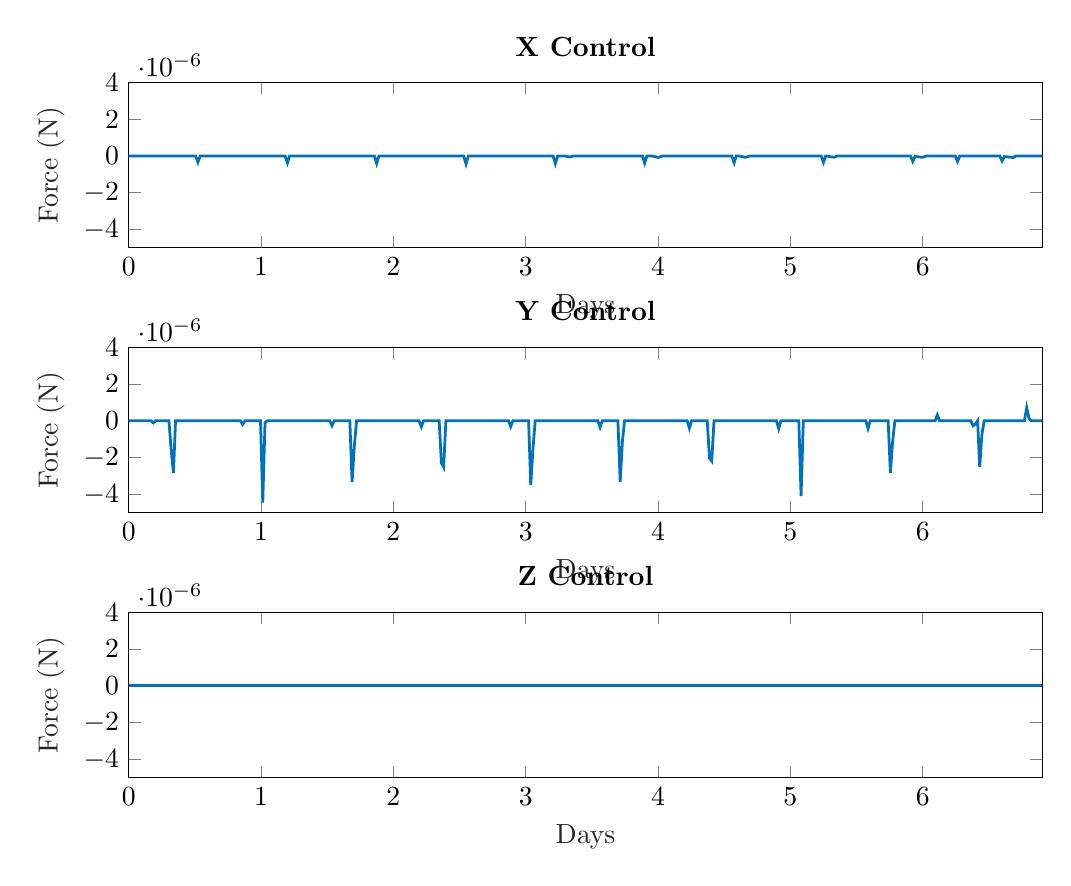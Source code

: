 % This file was created by matlab2tikz.
%
%The latest updates can be retrieved from
%  http://www.mathworks.com/matlabcentral/fileexchange/22022-matlab2tikz-matlab2tikz
%where you can also make suggestions and rate matlab2tikz.
%
\definecolor{mycolor1}{rgb}{0.0,0.447,0.741}%
%
\begin{tikzpicture}

\begin{axis}[%
width=4.568in,
height=0.827in,
at={(0.766in,3.215in)},
scale only axis,
xmin=0,
xmax=6.904,
xlabel style={font=\color{white!15!black}},
xlabel={Days},
ymin=-5e-06,
ymax=4e-06,
ylabel style={font=\color{white!15!black}},
ylabel={Force (N)},
axis background/.style={fill=white},
title style={font=\bfseries},
title={X Control}
]
\addplot [color=mycolor1, line width=1.0pt, forget plot]
  table[row sep=crcr]{%
0	3.011e-16\\
0.017	4.815e-16\\
0.034	6.421e-16\\
0.051	7.751e-16\\
0.068	8.718e-16\\
0.084	9.27e-16\\
0.101	9.429e-16\\
0.118	9.295e-16\\
0.135	9.027e-16\\
0.152	8.79e-16\\
0.169	8.713e-16\\
0.186	-5.68e-16\\
0.203	-7.595e-17\\
0.219	-4.538e-17\\
0.236	-2.834e-17\\
0.253	-1.627e-17\\
0.27	-7.375e-18\\
0.287	-9.373e-19\\
0.304	3.286e-18\\
0.321	5.773e-18\\
0.338	6.544e-18\\
0.354	6.005e-18\\
0.371	4.19e-18\\
0.388	1.724e-18\\
0.405	-1.495e-18\\
0.422	-4.976e-18\\
0.439	-8.668e-18\\
0.456	-1.23e-17\\
0.473	-1.578e-17\\
0.49	-1.875e-17\\
0.506	-2.097e-17\\
0.523	-3.403e-07\\
0.54	-1.466e-14\\
0.557	-6.61e-15\\
0.574	-3.984e-15\\
0.591	-2.572e-15\\
0.608	-1.628e-15\\
0.625	-9.091e-16\\
0.641	-3.121e-16\\
0.658	2.147e-16\\
0.675	6.955e-16\\
0.692	1.137e-15\\
0.709	1.529e-15\\
0.726	1.854e-15\\
0.743	2.091e-15\\
0.76	2.225e-15\\
0.777	2.263e-15\\
0.793	2.231e-15\\
0.81	2.166e-15\\
0.827	2.109e-15\\
0.844	2.091e-15\\
0.861	-1.48e-14\\
0.878	-7.942e-16\\
0.895	-4.119e-16\\
0.912	-2.473e-16\\
0.928	-1.426e-16\\
0.945	-6.886e-17\\
0.962	-1.561e-17\\
0.979	2.144e-17\\
0.996	4.42e-17\\
1.013	5.398e-17\\
1.03	5.26e-17\\
1.047	4.191e-17\\
1.063	2.409e-17\\
1.08	1.014e-18\\
1.097	-2.559e-17\\
1.114	-5.387e-17\\
1.131	-8.277e-17\\
1.148	-1.105e-16\\
1.165	-1.354e-16\\
1.182	-1.554e-16\\
1.199	-3.764e-07\\
1.215	-1.436e-14\\
1.232	-6.432e-15\\
1.249	-3.89e-15\\
1.266	-2.522e-15\\
1.283	-1.602e-15\\
1.3	-9.01e-16\\
1.317	-3.179e-16\\
1.334	1.964e-16\\
1.35	6.656e-16\\
1.367	1.096e-15\\
1.384	1.479e-15\\
1.401	1.795e-15\\
1.418	2.025e-15\\
1.435	2.155e-15\\
1.452	2.192e-15\\
1.469	2.159e-15\\
1.485	2.096e-15\\
1.502	2.04e-15\\
1.519	2.022e-15\\
1.536	-4.731e-15\\
1.553	-5.778e-16\\
1.57	-2.973e-16\\
1.587	-1.74e-16\\
1.604	-9.592e-17\\
1.621	-4.075e-17\\
1.637	-1.01e-18\\
1.654	2.631e-17\\
1.671	4.252e-17\\
1.688	4.878e-17\\
1.705	4.637e-17\\
1.722	3.688e-17\\
1.739	2.191e-17\\
1.756	3.049e-18\\
1.772	-1.836e-17\\
1.789	-4.113e-17\\
1.806	-6.412e-17\\
1.823	-8.608e-17\\
1.84	-1.057e-16\\
1.857	-1.215e-16\\
1.874	-4.077e-07\\
1.891	-6.46e-15\\
1.907	-2.904e-15\\
1.924	-1.744e-15\\
1.941	-1.122e-15\\
1.958	-7.063e-16\\
1.975	-3.907e-16\\
1.992	-1.293e-16\\
2.009	1.01e-16\\
2.026	3.109e-16\\
2.043	5.034e-16\\
2.059	6.749e-16\\
2.076	8.17e-16\\
2.093	9.207e-16\\
2.11	9.802e-16\\
2.127	9.98e-16\\
2.144	9.845e-16\\
2.161	9.565e-16\\
2.178	9.317e-16\\
2.194	9.237e-16\\
2.211	-6.709e-15\\
2.228	-1.607e-15\\
2.245	-7.776e-16\\
2.262	-4.13e-16\\
2.279	-1.931e-16\\
2.296	-4.156e-17\\
2.313	6.577e-17\\
2.33	1.376e-16\\
2.346	1.779e-16\\
2.363	1.892e-16\\
2.38	1.756e-16\\
2.397	1.418e-16\\
2.414	9.179e-17\\
2.431	3.057e-17\\
2.448	-3.77e-17\\
2.465	-1.095e-16\\
2.481	-1.817e-16\\
2.498	-2.502e-16\\
2.515	-3.114e-16\\
2.532	-3.608e-16\\
2.549	-4.329e-07\\
2.566	-9.907e-15\\
2.583	-4.439e-15\\
2.6	-2.655e-15\\
2.616	-1.703e-15\\
2.633	-1.069e-15\\
2.65	-5.882e-16\\
2.667	-1.897e-16\\
2.684	1.614e-16\\
2.701	4.815e-16\\
2.718	7.748e-16\\
2.735	1.036e-15\\
2.752	1.251e-15\\
2.768	1.408e-15\\
2.785	1.496e-15\\
2.802	1.521e-15\\
2.819	1.499e-15\\
2.836	1.455e-15\\
2.853	1.416e-15\\
2.87	1.403e-15\\
2.887	-7.095e-17\\
2.903	-1.273e-17\\
2.92	-7.148e-18\\
2.937	-3.334e-18\\
2.954	-1.39e-18\\
2.971	-2.192e-19\\
2.988	1.127e-18\\
3.005	1.259e-18\\
3.022	1.67e-18\\
3.038	1.988e-18\\
3.055	1.478e-18\\
3.072	1.565e-18\\
3.089	1.843e-18\\
3.106	-3.497e-19\\
3.123	4.44e-19\\
3.14	-6.345e-19\\
3.157	-1.149e-18\\
3.174	-1.906e-18\\
3.19	-2.966e-18\\
3.207	-2.53e-18\\
3.224	-4.148e-07\\
3.241	-2.848e-14\\
3.258	-1.26e-14\\
3.275	-6.871e-15\\
3.292	-3.567e-15\\
3.309	-1.522e-08\\
3.325	-4.916e-08\\
3.342	-4.579e-08\\
3.359	-2.142e-14\\
3.376	-9.629e-15\\
3.393	-5.062e-15\\
3.41	-2.375e-15\\
3.427	-4.799e-16\\
3.444	9.68e-16\\
3.46	2.089e-15\\
3.477	2.933e-15\\
3.494	3.545e-15\\
3.511	3.99e-15\\
3.528	4.352e-15\\
3.545	4.72e-15\\
3.562	-2.462e-17\\
3.579	-5.895e-18\\
3.596	-2.883e-18\\
3.612	-1.638e-18\\
3.629	-8.551e-19\\
3.646	-3.149e-19\\
3.663	5.73e-20\\
3.68	3.404e-19\\
3.697	4.813e-19\\
3.714	5.443e-19\\
3.731	5.01e-19\\
3.747	4.268e-19\\
3.764	2.633e-19\\
3.781	1.291e-20\\
3.798	-1.745e-19\\
3.815	-4.468e-19\\
3.832	-6.146e-19\\
3.849	-8.774e-19\\
3.866	-1.071e-18\\
3.883	-1.239e-18\\
3.899	-3.834e-07\\
3.916	-1.557e-14\\
3.933	-6.862e-15\\
3.95	-3.836e-15\\
3.967	-1.351e-08\\
3.984	-4.872e-08\\
4.001	-7.935e-08\\
4.018	-3.913e-08\\
4.034	-6.413e-15\\
4.051	-3.145e-15\\
4.068	-1.633e-15\\
4.085	-6.021e-16\\
4.102	1.867e-16\\
4.119	8.147e-16\\
4.136	1.309e-15\\
4.153	1.677e-15\\
4.169	1.936e-15\\
4.186	2.113e-15\\
4.203	2.251e-15\\
4.22	2.399e-15\\
4.237	-5.088e-16\\
4.254	-3.697e-17\\
4.271	-1.814e-17\\
4.288	-1.018e-17\\
4.305	-5.393e-18\\
4.321	-2.123e-18\\
4.338	2.417e-19\\
4.355	1.823e-18\\
4.372	2.761e-18\\
4.389	3.106e-18\\
4.406	2.938e-18\\
4.423	2.31e-18\\
4.44	1.352e-18\\
4.456	1.74e-19\\
4.473	-1.165e-18\\
4.49	-2.561e-18\\
4.507	-3.975e-18\\
4.524	-5.276e-18\\
4.541	-6.392e-18\\
4.558	-7.237e-18\\
4.575	-3.671e-07\\
4.591	-4.06e-16\\
4.608	-2.264e-16\\
4.625	-1.389e-08\\
4.642	-4.243e-08\\
4.659	-7.244e-08\\
4.676	-3.745e-08\\
4.693	-2.934e-16\\
4.71	-1.297e-16\\
4.727	-7.005e-17\\
4.743	-3.634e-17\\
4.76	-1.295e-17\\
4.777	5.05e-18\\
4.794	1.931e-17\\
4.811	3.057e-17\\
4.828	3.869e-17\\
4.845	4.437e-17\\
4.862	4.82e-17\\
4.878	5.118e-17\\
4.895	5.433e-17\\
4.912	-8.794e-15\\
4.929	-1.168e-15\\
4.946	-5.726e-16\\
4.963	-3.14e-16\\
4.98	-1.587e-16\\
4.997	-5.221e-17\\
5.013	2.342e-17\\
5.03	7.422e-17\\
5.047	1.031e-16\\
5.064	1.12e-16\\
5.081	1.035e-16\\
5.098	8.065e-17\\
5.115	4.615e-17\\
5.132	4.09e-18\\
5.149	-4.234e-17\\
5.165	-9.133e-17\\
5.182	-1.384e-16\\
5.199	-1.828e-16\\
5.216	-2.19e-16\\
5.233	-2.449e-16\\
5.25	-3.404e-07\\
5.267	-3.637e-13\\
5.284	-1.316e-08\\
5.3	-3.43e-08\\
5.317	-5.873e-08\\
5.334	-6.324e-08\\
5.351	-1.545e-14\\
5.368	-7.57e-15\\
5.385	-4.067e-15\\
5.402	-2.099e-15\\
5.419	-7.42e-16\\
5.436	3.071e-16\\
5.452	1.158e-15\\
5.469	1.843e-15\\
5.486	2.365e-15\\
5.503	2.725e-15\\
5.52	2.945e-15\\
5.537	3.068e-15\\
5.554	3.158e-15\\
5.571	3.275e-15\\
5.587	-1.39e-15\\
5.604	-1.008e-17\\
5.621	-5.355e-18\\
5.638	-3.198e-18\\
5.655	-1.579e-18\\
5.672	-8.815e-19\\
5.689	-9.495e-20\\
5.706	1.548e-19\\
5.722	2.185e-19\\
5.739	1.216e-18\\
5.756	1.811e-18\\
5.773	1.232e-18\\
5.79	2.614e-19\\
5.807	7.142e-20\\
5.824	-5.472e-19\\
5.841	-8.196e-19\\
5.858	-1.445e-18\\
5.874	-1.609e-18\\
5.891	-1.96e-18\\
5.908	-1.573e-18\\
5.925	-2.942e-07\\
5.942	-2.173e-08\\
5.959	-3.445e-08\\
5.976	-5.16e-08\\
5.993	-7.133e-08\\
6.009	-5.005e-08\\
6.026	-1.299e-14\\
6.043	-4.368e-15\\
6.06	-1.8e-15\\
6.077	-3.921e-16\\
6.094	6.446e-16\\
6.111	1.509e-15\\
6.128	2.25e-15\\
6.144	2.861e-15\\
6.161	3.317e-15\\
6.178	3.607e-15\\
6.195	3.747e-15\\
6.212	3.789e-15\\
6.229	3.81e-15\\
6.246	3.887e-15\\
6.263	-2.947e-07\\
6.28	-6.031e-17\\
6.296	-2.648e-17\\
6.313	-1.362e-17\\
6.33	-6.152e-18\\
6.347	-1.216e-18\\
6.364	2.278e-18\\
6.381	5.313e-18\\
6.398	1.492e-18\\
6.415	1.268e-18\\
6.431	1.423e-18\\
6.448	1.884e-18\\
6.465	1.411e-18\\
6.482	4.393e-19\\
6.499	-1.045e-18\\
6.516	-2.961e-18\\
6.533	-4.823e-18\\
6.55	-5.104e-18\\
6.566	-5.879e-18\\
6.583	-6.978e-18\\
6.6	-2.69e-07\\
6.617	-3.244e-08\\
6.634	-4.166e-08\\
6.651	-5.495e-08\\
6.668	-7.071e-08\\
6.685	-8.139e-08\\
6.702	-8.476e-15\\
6.718	-3.715e-15\\
6.735	-1.998e-15\\
6.752	-1.032e-15\\
6.769	-3.497e-16\\
6.786	2.016e-16\\
6.803	6.436e-16\\
6.82	9.545e-16\\
6.837	1.342e-15\\
6.853	1.672e-15\\
6.87	1.952e-15\\
6.887	2.218e-15\\
6.904	2.537e-15\\
};
\end{axis}

\begin{axis}[%
width=4.568in,
height=0.827in,
at={(0.766in,1.891in)},
scale only axis,
xmin=0,
xmax=6.904,
xlabel style={font=\color{white!15!black}},
xlabel={Days},
ymin=-5e-06,
ymax=4e-06,
ylabel style={font=\color{white!15!black}},
ylabel={Force (N)},
axis background/.style={fill=white},
title style={font=\bfseries},
title={Y Control}
]
\addplot [color=mycolor1, line width=1.0pt, forget plot]
  table[row sep=crcr]{%
0	2.317e-14\\
0.017	1.497e-14\\
0.034	8.733e-15\\
0.051	5.226e-15\\
0.068	3.289e-15\\
0.084	2.141e-15\\
0.101	1.397e-15\\
0.118	8.7e-16\\
0.135	4.587e-16\\
0.152	1.003e-16\\
0.169	-2.559e-16\\
0.186	-1.145e-07\\
0.203	-1.546e-15\\
0.219	-7.29e-16\\
0.236	-7.157e-16\\
0.253	-1.43e-15\\
0.27	-4.236e-15\\
0.287	-2.117e-14\\
0.304	-9.889e-14\\
0.321	-1.594e-06\\
0.338	-2.827e-06\\
0.354	-2.485e-14\\
0.371	-2.685e-15\\
0.388	-8.632e-16\\
0.405	-4.143e-16\\
0.422	-2.409e-16\\
0.439	-1.553e-16\\
0.456	-1.059e-16\\
0.473	-7.407e-17\\
0.49	-5.185e-17\\
0.506	-3.502e-17\\
0.523	5.902e-16\\
0.54	1.782e-15\\
0.557	3.353e-15\\
0.574	5.829e-15\\
0.591	1.026e-14\\
0.608	1.819e-14\\
0.625	3.043e-14\\
0.641	4.899e-14\\
0.658	6.844e-14\\
0.675	6.198e-14\\
0.692	3.913e-14\\
0.709	2.214e-14\\
0.726	1.289e-14\\
0.743	7.964e-15\\
0.76	5.13e-15\\
0.777	3.328e-15\\
0.793	2.064e-15\\
0.81	1.081e-15\\
0.827	2.244e-16\\
0.844	-6.323e-16\\
0.861	-2.01e-07\\
0.878	-5.804e-15\\
0.895	-4.009e-15\\
0.912	-3.899e-15\\
0.928	-6.842e-15\\
0.945	-1.576e-14\\
0.962	-4.223e-14\\
0.979	-1.04e-13\\
0.996	-3.936e-13\\
1.013	-4.457e-06\\
1.03	-9.99e-08\\
1.047	-6.679e-14\\
1.063	-1.141e-14\\
1.08	-4.643e-15\\
1.097	-2.495e-15\\
1.114	-1.535e-15\\
1.131	-1.016e-15\\
1.148	-6.999e-16\\
1.165	-4.884e-16\\
1.182	-3.363e-16\\
1.199	5.698e-16\\
1.215	1.743e-15\\
1.232	3.308e-15\\
1.249	5.816e-15\\
1.266	1.04e-14\\
1.283	1.878e-14\\
1.3	3.187e-14\\
1.317	5.192e-14\\
1.334	7.271e-14\\
1.35	6.51e-14\\
1.367	3.992e-14\\
1.384	2.191e-14\\
1.401	1.251e-14\\
1.418	7.652e-15\\
1.435	4.906e-15\\
1.452	3.175e-15\\
1.469	1.964e-15\\
1.485	1.022e-15\\
1.502	1.977e-16\\
1.519	-6.317e-16\\
1.536	-2.681e-07\\
1.553	-4.792e-15\\
1.57	-3.209e-15\\
1.587	-3.226e-15\\
1.604	-5.366e-15\\
1.621	-1.214e-14\\
1.637	-3.266e-14\\
1.654	-6.7e-14\\
1.671	-1.654e-13\\
1.688	-3.331e-06\\
1.705	-1.376e-06\\
1.722	-3.002e-14\\
1.739	-8.706e-15\\
1.756	-3.669e-15\\
1.772	-1.984e-15\\
1.789	-1.216e-15\\
1.806	-8.0e-16\\
1.823	-5.47e-16\\
1.84	-3.791e-16\\
1.857	-2.59e-16\\
1.874	2.55e-16\\
1.891	7.683e-16\\
1.907	1.437e-15\\
1.924	2.477e-15\\
1.941	4.324e-15\\
1.958	7.673e-15\\
1.975	1.303e-14\\
1.992	2.125e-14\\
2.009	2.946e-14\\
2.026	2.667e-14\\
2.043	1.688e-14\\
2.059	9.639e-15\\
2.076	5.689e-15\\
2.093	3.553e-15\\
2.11	2.305e-15\\
2.127	1.503e-15\\
2.144	9.379e-16\\
2.161	4.997e-16\\
2.178	1.194e-16\\
2.194	-2.573e-16\\
2.211	-3.275e-07\\
2.228	-1.984e-14\\
2.245	-1.26e-14\\
2.262	-1.121e-14\\
2.279	-1.172e-14\\
2.296	-1.294e-14\\
2.313	-1.637e-14\\
2.33	-2.533e-14\\
2.346	-3.657e-14\\
2.363	-2.298e-06\\
2.38	-2.523e-06\\
2.397	-7.604e-14\\
2.414	-2.356e-14\\
2.431	-1.099e-14\\
2.448	-6.137e-15\\
2.465	-3.793e-15\\
2.481	-2.491e-15\\
2.498	-1.694e-15\\
2.515	-1.166e-15\\
2.532	-7.91e-16\\
2.549	4.145e-16\\
2.566	1.202e-15\\
2.583	2.236e-15\\
2.6	3.858e-15\\
2.616	6.786e-15\\
2.633	1.222e-14\\
2.65	2.096e-14\\
2.667	3.324e-14\\
2.684	4.402e-14\\
2.701	3.888e-14\\
2.718	2.472e-14\\
2.735	1.427e-14\\
2.752	8.491e-15\\
2.768	5.327e-15\\
2.785	3.461e-15\\
2.802	2.255e-15\\
2.819	1.401e-15\\
2.836	7.372e-16\\
2.853	1.592e-16\\
2.87	-4.155e-16\\
2.887	-3.1e-07\\
2.903	-1.626e-16\\
2.92	-9.745e-17\\
2.937	-8.522e-17\\
2.954	-1.037e-16\\
2.971	-2.181e-16\\
2.988	-5.705e-16\\
3.005	-9.409e-16\\
3.022	-1.265e-15\\
3.038	-3.496e-06\\
3.055	-1.511e-06\\
3.072	-9.499e-16\\
3.089	-2.141e-16\\
3.106	-9.036e-17\\
3.123	-4.861e-17\\
3.14	-2.745e-17\\
3.157	-2.199e-17\\
3.174	-1.303e-17\\
3.19	-9.364e-18\\
3.207	-6.157e-18\\
3.224	-1.029e-14\\
3.241	-1.027e-14\\
3.258	-1.122e-14\\
3.275	-1.335e-14\\
3.292	-1.772e-14\\
3.309	3.798e-15\\
3.325	9.199e-15\\
3.342	2.109e-14\\
3.359	2.554e-14\\
3.376	2.792e-14\\
3.393	2.787e-14\\
3.41	2.472e-14\\
3.427	2.01e-14\\
3.444	1.551e-14\\
3.46	1.15e-14\\
3.477	8.113e-15\\
3.494	5.25e-15\\
3.511	2.735e-15\\
3.528	3.758e-16\\
3.545	-2.051e-15\\
3.562	-3.495e-07\\
3.579	-6.866e-17\\
3.596	-3.999e-17\\
3.612	-3.52e-17\\
3.629	-4.382e-17\\
3.646	-8.151e-17\\
3.663	-2.003e-16\\
3.68	-4.581e-16\\
3.697	-5.829e-16\\
3.714	-3.329e-06\\
3.731	-1.091e-06\\
3.747	-7.485e-16\\
3.764	-8.834e-17\\
3.781	-3.752e-17\\
3.798	-2.073e-17\\
3.815	-1.285e-17\\
3.832	-8.453e-18\\
3.849	-5.758e-18\\
3.866	-3.934e-18\\
3.883	-2.717e-18\\
3.899	-9.202e-15\\
3.916	-8.634e-15\\
3.933	-9.541e-15\\
3.95	-1.401e-14\\
3.967	-1.841e-16\\
3.984	2.138e-15\\
4.001	5.223e-15\\
4.018	1.296e-14\\
4.034	1.702e-14\\
4.051	1.986e-14\\
4.068	2.114e-14\\
4.085	1.938e-14\\
4.102	1.528e-14\\
4.119	1.129e-14\\
4.136	8.168e-15\\
4.153	5.79e-15\\
4.169	3.951e-15\\
4.186	2.47e-15\\
4.203	1.215e-15\\
4.22	5.436e-17\\
4.237	-4.03e-07\\
4.254	-3.891e-16\\
4.271	-2.436e-16\\
4.288	-2.175e-16\\
4.305	-2.273e-16\\
4.321	-2.828e-16\\
4.338	-5.87e-16\\
4.355	-2.193e-15\\
4.372	-1.163e-14\\
4.389	-2.033e-06\\
4.406	-2.192e-06\\
4.423	-6.117e-15\\
4.44	-8.992e-16\\
4.456	-2.978e-16\\
4.473	-1.437e-16\\
4.49	-8.31e-17\\
4.507	-5.299e-17\\
4.524	-3.55e-17\\
4.541	-2.431e-17\\
4.558	-1.653e-17\\
4.575	-2.549e-16\\
4.591	-2.202e-16\\
4.608	-2.095e-16\\
4.625	-3.83e-17\\
4.642	5.355e-18\\
4.659	5.831e-17\\
4.676	1.693e-16\\
4.693	2.378e-16\\
4.71	3.133e-16\\
4.727	3.772e-16\\
4.743	4.022e-16\\
4.76	3.762e-16\\
4.777	3.16e-16\\
4.794	2.471e-16\\
4.811	1.846e-16\\
4.828	1.331e-16\\
4.845	9.138e-17\\
4.862	5.713e-17\\
4.878	2.786e-17\\
4.895	4.873e-19\\
4.912	-4.289e-07\\
4.929	-1.417e-14\\
4.946	-8.929e-15\\
4.963	-7.853e-15\\
4.98	-8.22e-15\\
4.997	-9.893e-15\\
5.013	-1.39e-14\\
5.03	-2.516e-14\\
5.047	-7.995e-14\\
5.064	-3.32e-12\\
5.081	-4.097e-06\\
5.098	-1.085e-13\\
5.115	-1.935e-14\\
5.132	-8.027e-15\\
5.149	-4.339e-15\\
5.165	-2.643e-15\\
5.182	-1.723e-15\\
5.199	-1.166e-15\\
5.216	-8.013e-16\\
5.233	-5.448e-16\\
5.25	-1.148e-14\\
5.267	-6.758e-15\\
5.284	-2.098e-15\\
5.3	9.036e-16\\
5.317	4.248e-15\\
5.334	8.597e-15\\
5.351	1.297e-14\\
5.368	1.915e-14\\
5.385	2.743e-14\\
5.402	3.594e-14\\
5.419	3.831e-14\\
5.436	3.198e-14\\
5.452	2.357e-14\\
5.469	1.681e-14\\
5.486	1.186e-14\\
5.503	8.262e-15\\
5.52	5.576e-15\\
5.537	3.482e-15\\
5.554	1.746e-15\\
5.571	1.767e-16\\
5.587	-4.182e-07\\
5.604	-1.043e-16\\
5.621	-6.368e-17\\
5.638	-5.455e-17\\
5.655	-5.534e-17\\
5.672	-6.396e-17\\
5.689	-8.375e-17\\
5.706	-1.213e-16\\
5.722	-1.034e-16\\
5.739	-6.096e-16\\
5.756	-2.832e-06\\
5.773	-1.109e-06\\
5.79	-4.181e-16\\
5.807	-1.166e-16\\
5.824	-5.195e-17\\
5.841	-2.76e-17\\
5.858	-1.74e-17\\
5.874	-1.124e-17\\
5.891	-8.193e-18\\
5.908	-5.695e-18\\
5.925	-1.862e-14\\
5.942	-4.676e-15\\
5.959	-5.543e-17\\
5.976	3.759e-15\\
5.993	7.62e-15\\
6.009	9.74e-15\\
6.026	1.566e-14\\
6.043	2.651e-14\\
6.06	4.929e-14\\
6.077	1.048e-13\\
6.094	2.832e-13\\
6.111	3.227e-07\\
6.128	2.524e-12\\
6.144	1.096e-13\\
6.161	4.07e-14\\
6.178	2.124e-14\\
6.195	1.245e-14\\
6.212	7.578e-15\\
6.229	4.497e-15\\
6.246	2.303e-15\\
6.263	-9.823e-16\\
6.28	-1.877e-16\\
6.296	-1.564e-16\\
6.313	-1.538e-16\\
6.33	-1.786e-16\\
6.347	-2.382e-16\\
6.364	-3.906e-16\\
6.381	-2.722e-07\\
6.398	-1.778e-07\\
6.415	-4.61e-15\\
6.431	-2.511e-06\\
6.448	-7.09e-07\\
6.465	-3.143e-15\\
6.482	-8.709e-16\\
6.499	-3.549e-16\\
6.516	-1.822e-16\\
6.533	-1.091e-16\\
6.55	-7.018e-17\\
6.566	-4.768e-17\\
6.583	-3.285e-17\\
6.6	-1.051e-14\\
6.617	-3.95e-15\\
6.634	-1.719e-15\\
6.651	-3.625e-16\\
6.668	9.5e-16\\
6.685	3.271e-15\\
6.702	5.452e-15\\
6.718	9.404e-15\\
6.735	1.784e-14\\
6.752	4.194e-14\\
6.769	1.75e-13\\
6.786	7.177e-07\\
6.803	1.395e-07\\
6.82	5.665e-09\\
6.837	3.506e-14\\
6.853	1.336e-14\\
6.87	6.806e-15\\
6.887	3.786e-15\\
6.904	2.057e-15\\
};
\end{axis}

\begin{axis}[%
width=4.568in,
height=0.827in,
at={(0.766in,0.566in)},
scale only axis,
xmin=0,
xmax=6.904,
xlabel style={font=\color{white!15!black}},
xlabel={Days},
ymin=-5e-06,
ymax=4e-06,
ylabel style={font=\color{white!15!black}},
ylabel={Force (N)},
axis background/.style={fill=white},
title style={font=\bfseries},
title={Z Control}
]
\addplot [color=mycolor1, line width=1.0pt, forget plot]
  table[row sep=crcr]{%
0	-3.065e-16\\
0.017	-3.75e-16\\
0.034	-4.378e-16\\
0.051	-4.915e-16\\
0.068	-5.328e-16\\
0.084	-5.59e-16\\
0.101	-5.691e-16\\
0.118	-5.642e-16\\
0.135	-5.478e-16\\
0.152	-5.246e-16\\
0.169	-4.991e-16\\
0.186	-7.314e-18\\
0.203	-1.187e-17\\
0.219	-1.458e-17\\
0.236	-1.55e-17\\
0.253	-1.517e-17\\
0.27	-1.392e-17\\
0.287	-1.195e-17\\
0.304	-9.422e-18\\
0.321	-6.684e-18\\
0.338	-3.831e-18\\
0.354	-9.84e-19\\
0.371	1.831e-18\\
0.388	4.46e-18\\
0.405	6.863e-18\\
0.422	9.057e-18\\
0.439	1.087e-17\\
0.456	1.237e-17\\
0.473	1.349e-17\\
0.49	1.422e-17\\
0.506	1.449e-17\\
0.523	3.549e-16\\
0.54	3.388e-16\\
0.557	2.802e-16\\
0.574	1.887e-16\\
0.591	7.069e-17\\
0.608	-6.811e-17\\
0.625	-2.226e-16\\
0.641	-3.877e-16\\
0.658	-5.584e-16\\
0.675	-7.294e-16\\
0.692	-8.942e-16\\
0.709	-1.045e-15\\
0.726	-1.175e-15\\
0.743	-1.275e-15\\
0.76	-1.339e-15\\
0.777	-1.364e-15\\
0.793	-1.353e-15\\
0.81	-1.314e-15\\
0.827	-1.259e-15\\
0.844	-1.199e-15\\
0.861	-5.514e-17\\
0.878	-9.06e-17\\
0.895	-1.107e-16\\
0.912	-1.181e-16\\
0.928	-1.152e-16\\
0.945	-1.048e-16\\
0.962	-8.918e-17\\
0.979	-7.002e-17\\
0.996	-4.915e-17\\
1.013	-2.728e-17\\
1.03	-5.421e-18\\
1.047	1.58e-17\\
1.063	3.591e-17\\
1.08	5.438e-17\\
1.097	7.091e-17\\
1.114	8.507e-17\\
1.131	9.66e-17\\
1.148	1.052e-16\\
1.165	1.106e-16\\
1.182	1.13e-16\\
1.199	3.392e-16\\
1.215	3.255e-16\\
1.232	2.701e-16\\
1.249	1.827e-16\\
1.266	6.936e-17\\
1.283	-6.426e-17\\
1.3	-2.131e-16\\
1.317	-3.724e-16\\
1.334	-5.372e-16\\
1.35	-7.024e-16\\
1.367	-8.616e-16\\
1.384	-1.008e-15\\
1.401	-1.133e-15\\
1.418	-1.23e-15\\
1.435	-1.292e-15\\
1.452	-1.316e-15\\
1.469	-1.306e-15\\
1.485	-1.269e-15\\
1.502	-1.217e-15\\
1.519	-1.159e-15\\
1.536	-4.627e-17\\
1.553	-7.22e-17\\
1.57	-8.678e-17\\
1.587	-9.182e-17\\
1.604	-8.923e-17\\
1.621	-8.097e-17\\
1.637	-6.872e-17\\
1.654	-5.39e-17\\
1.671	-3.763e-17\\
1.688	-2.074e-17\\
1.705	-3.791e-18\\
1.722	1.266e-17\\
1.739	2.823e-17\\
1.756	4.259e-17\\
1.772	5.537e-17\\
1.789	6.635e-17\\
1.806	7.525e-17\\
1.823	8.186e-17\\
1.84	8.606e-17\\
1.857	8.777e-17\\
1.874	1.632e-16\\
1.891	1.541e-16\\
1.907	1.27e-16\\
1.924	8.557e-17\\
1.941	3.256e-17\\
1.958	-2.948e-17\\
1.975	-9.826e-17\\
1.992	-1.717e-16\\
2.009	-2.476e-16\\
2.026	-3.234e-16\\
2.043	-3.966e-16\\
2.059	-4.637e-16\\
2.076	-5.214e-16\\
2.093	-5.657e-16\\
2.11	-5.942e-16\\
2.127	-6.054e-16\\
2.144	-6.006e-16\\
2.161	-5.832e-16\\
2.178	-5.585e-16\\
2.194	-5.313e-16\\
2.211	-1.546e-16\\
2.228	-2.217e-16\\
2.245	-2.59e-16\\
2.262	-2.7e-16\\
2.279	-2.603e-16\\
2.296	-2.351e-16\\
2.313	-1.985e-16\\
2.33	-1.552e-16\\
2.346	-1.074e-16\\
2.363	-5.763e-17\\
2.38	-8.256e-18\\
2.397	3.963e-17\\
2.414	8.554e-17\\
2.431	1.276e-16\\
2.448	1.65e-16\\
2.465	1.966e-16\\
2.481	2.226e-16\\
2.498	2.42e-16\\
2.515	2.543e-16\\
2.532	2.589e-16\\
2.549	2.718e-16\\
2.566	2.569e-16\\
2.583	2.143e-16\\
2.6	1.495e-16\\
2.616	6.683e-17\\
2.633	-2.991e-17\\
2.65	-1.371e-16\\
2.667	-2.515e-16\\
2.684	-3.698e-16\\
2.701	-4.884e-16\\
2.718	-6.032e-16\\
2.735	-7.089e-16\\
2.752	-8.002e-16\\
2.768	-8.715e-16\\
2.785	-9.182e-16\\
2.802	-9.384e-16\\
2.819	-9.336e-16\\
2.836	-9.092e-16\\
2.853	-8.727e-16\\
2.87	-8.316e-16\\
2.887	-8.841e-19\\
2.903	-1.654e-18\\
2.92	-1.474e-18\\
2.937	-2.464e-18\\
2.954	-1.977e-18\\
2.971	-1.502e-18\\
2.988	-1.896e-18\\
3.005	-2.079e-19\\
3.022	-5.939e-19\\
3.038	-2.893e-19\\
3.055	-1.118e-20\\
3.072	7.922e-19\\
3.089	7.537e-19\\
3.106	1.292e-18\\
3.123	2.167e-18\\
3.14	1.712e-18\\
3.157	2.598e-18\\
3.174	3.141e-18\\
3.19	2.75e-18\\
3.207	3.118e-18\\
3.224	4.986e-15\\
3.241	5.413e-15\\
3.258	5.626e-15\\
3.275	5.651e-15\\
3.292	5.518e-15\\
3.309	1.92e-15\\
3.325	9.624e-16\\
3.342	-6.792e-17\\
3.359	-5.44e-16\\
3.376	-1.07e-15\\
3.393	-1.615e-15\\
3.41	-2.151e-15\\
3.427	-2.651e-15\\
3.444	-3.087e-15\\
3.46	-3.434e-15\\
3.477	-3.669e-15\\
3.494	-3.79e-15\\
3.511	-3.809e-15\\
3.528	-3.751e-15\\
3.545	-3.643e-15\\
3.562	-1.217e-18\\
3.579	-1.486e-18\\
3.596	-1.592e-18\\
3.612	-1.524e-18\\
3.629	-1.45e-18\\
3.646	-1.216e-18\\
3.663	-9.681e-19\\
3.68	-7.034e-19\\
3.697	-4.224e-19\\
3.714	-1.402e-19\\
3.731	1.354e-19\\
3.747	4.382e-19\\
3.764	6.882e-19\\
3.781	9.428e-19\\
3.798	1.2e-18\\
3.815	1.424e-18\\
3.832	1.58e-18\\
3.849	1.744e-18\\
3.866	1.878e-18\\
3.883	1.919e-18\\
3.899	2.389e-15\\
3.916	2.554e-15\\
3.933	2.617e-15\\
3.95	2.59e-15\\
3.967	1.243e-15\\
3.984	7.48e-16\\
4.001	3.317e-16\\
4.018	-3.383e-17\\
4.034	-3.072e-16\\
4.051	-6.004e-16\\
4.068	-8.999e-16\\
4.085	-1.201e-15\\
4.102	-1.48e-15\\
4.119	-1.726e-15\\
4.136	-1.922e-15\\
4.153	-2.058e-15\\
4.169	-2.124e-15\\
4.186	-2.125e-15\\
4.203	-2.078e-15\\
4.22	-1.997e-15\\
4.237	-9.103e-18\\
4.254	-1.073e-17\\
4.271	-1.133e-17\\
4.288	-1.097e-17\\
4.305	-9.92e-18\\
4.321	-8.347e-18\\
4.338	-6.546e-18\\
4.355	-4.622e-18\\
4.372	-2.666e-18\\
4.389	-7.45e-19\\
4.406	1.202e-18\\
4.423	3.104e-18\\
4.44	4.988e-18\\
4.456	6.828e-18\\
4.473	8.589e-18\\
4.49	1.025e-17\\
4.507	1.171e-17\\
4.524	1.295e-17\\
4.541	1.388e-17\\
4.558	1.441e-17\\
4.575	7.518e-17\\
4.591	7.997e-17\\
4.608	8.142e-17\\
4.625	5.146e-17\\
4.642	3.917e-17\\
4.659	2.594e-17\\
4.676	1.225e-17\\
4.693	5.201e-18\\
4.71	-2.594e-18\\
4.727	-1.099e-17\\
4.743	-1.965e-17\\
4.76	-2.82e-17\\
4.777	-3.659e-17\\
4.794	-4.427e-17\\
4.811	-5.096e-17\\
4.828	-5.601e-17\\
4.845	-5.923e-17\\
4.862	-6.055e-17\\
4.878	-6.027e-17\\
4.895	-5.862e-17\\
4.912	-4.688e-16\\
4.929	-5.33e-16\\
4.946	-5.463e-16\\
4.963	-5.14e-16\\
4.98	-4.501e-16\\
4.997	-3.685e-16\\
5.013	-2.807e-16\\
5.03	-1.925e-16\\
5.047	-1.058e-16\\
5.064	-2.111e-17\\
5.081	6.27e-17\\
5.098	1.467e-16\\
5.115	2.318e-16\\
5.132	3.186e-16\\
5.149	4.073e-16\\
5.165	4.954e-16\\
5.182	5.798e-16\\
5.199	6.554e-16\\
5.216	7.16e-16\\
5.233	7.558e-16\\
5.25	3.692e-15\\
5.267	3.632e-15\\
5.284	2.881e-15\\
5.3	2.312e-15\\
5.317	1.698e-15\\
5.334	9.736e-16\\
5.351	6.045e-16\\
5.368	1.826e-16\\
5.385	-2.759e-16\\
5.402	-7.581e-16\\
5.419	-1.252e-15\\
5.436	-1.745e-15\\
5.452	-2.22e-15\\
5.469	-2.655e-15\\
5.486	-3.026e-15\\
5.503	-3.307e-15\\
5.52	-3.482e-15\\
5.537	-3.549e-15\\
5.554	-3.52e-15\\
5.571	-3.417e-15\\
5.587	-5.77e-18\\
5.604	-6.059e-18\\
5.621	-6.39e-18\\
5.638	-5.297e-18\\
5.655	-4.878e-18\\
5.672	-3.918e-18\\
5.689	-2.496e-18\\
5.706	-2.448e-18\\
5.722	-1.256e-18\\
5.739	-6.141e-19\\
5.756	8.175e-19\\
5.773	2.008e-18\\
5.79	2.441e-18\\
5.807	3.171e-18\\
5.824	4.221e-18\\
5.841	5.688e-18\\
5.858	6.617e-18\\
5.874	7.689e-18\\
5.891	8.985e-18\\
5.908	9.532e-18\\
5.925	4.641e-15\\
5.942	4.181e-15\\
5.959	3.529e-15\\
5.976	2.73e-15\\
5.993	1.908e-15\\
6.009	1.845e-15\\
6.026	1.279e-15\\
6.043	6.886e-16\\
6.06	7.791e-17\\
6.077	-5.544e-16\\
6.094	-1.196e-15\\
6.111	-1.85e-15\\
6.128	-2.511e-15\\
6.144	-3.157e-15\\
6.161	-3.76e-15\\
6.178	-4.266e-15\\
6.195	-4.655e-15\\
6.212	-4.873e-15\\
6.229	-4.928e-15\\
6.246	-4.847e-15\\
6.263	-4.314e-17\\
6.28	-5.136e-17\\
6.296	-5.176e-17\\
6.313	-4.57e-17\\
6.33	-3.66e-17\\
6.347	-2.812e-17\\
6.364	-1.885e-17\\
6.381	-1.242e-17\\
6.398	-6.817e-18\\
6.415	-2.115e-18\\
6.431	2.977e-18\\
6.448	8.481e-18\\
6.465	1.369e-17\\
6.482	2.009e-17\\
6.499	2.793e-17\\
6.516	3.76e-17\\
6.533	5.046e-17\\
6.55	6.748e-17\\
6.566	8.894e-17\\
6.583	1.112e-16\\
6.6	7.128e-14\\
6.617	3.512e-14\\
6.634	1.796e-14\\
6.651	1.05e-14\\
6.668	6.537e-15\\
6.685	4.191e-15\\
6.702	3.109e-15\\
6.718	2.21e-15\\
6.735	1.467e-15\\
6.752	8.339e-16\\
6.769	2.589e-16\\
6.786	-2.982e-16\\
6.803	-8.816e-16\\
6.82	-1.534e-15\\
6.837	-2.297e-15\\
6.853	-3.22e-15\\
6.87	-4.337e-15\\
6.887	-5.644e-15\\
6.904	-7.047e-15\\
};
\end{axis}
\end{tikzpicture}%